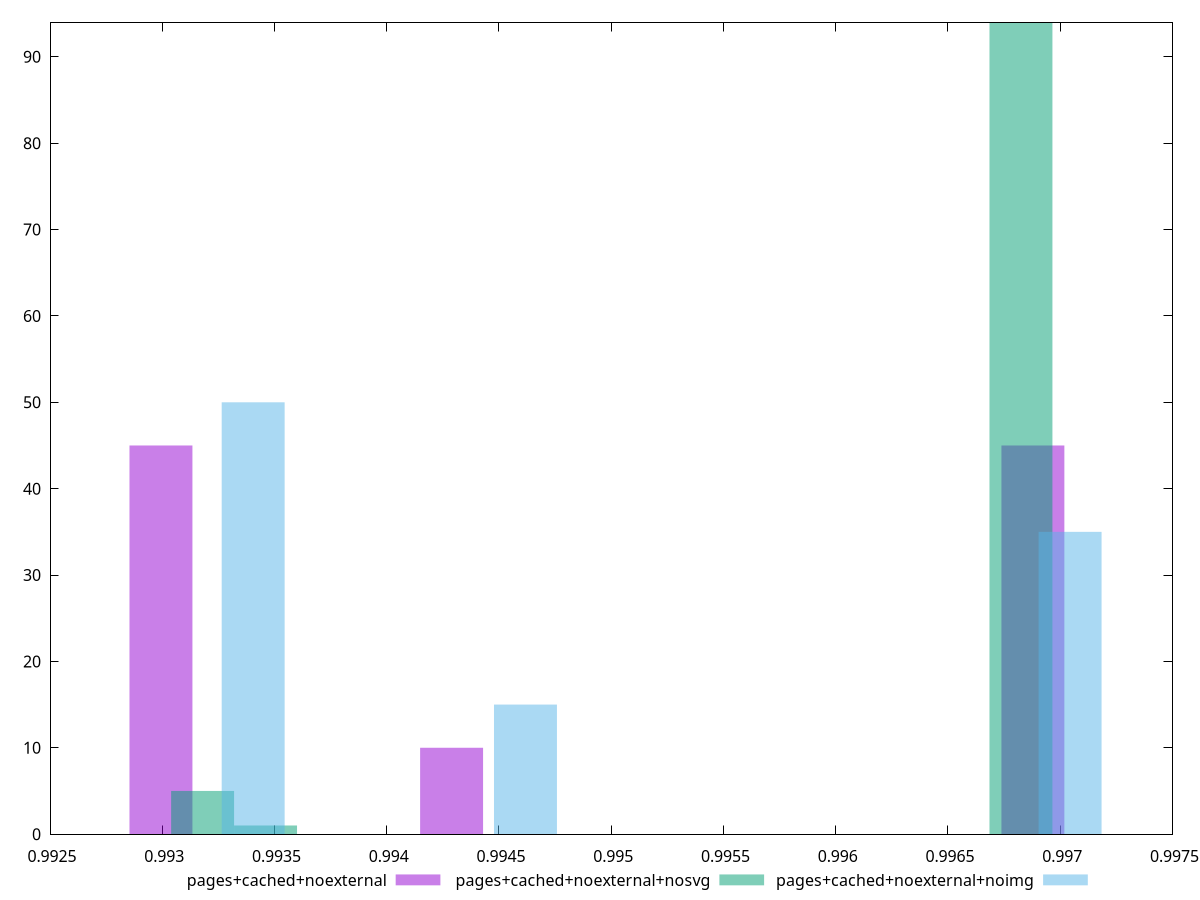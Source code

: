 $_pagesCachedNoexternal <<EOF
0.9968781518956439 45
0.9929942110441025 45
0.9942888579946163 10
EOF
$_pagesCachedNoexternalNosvg <<EOF
0.9968249670614677 94
0.9931797562114539 5
0.9934601570460704 1
EOF
$_pagesCachedNoexternalNoimg <<EOF
0.9970438036977002 35
0.9934049576988034 50
0.9946179063651024 15
EOF
set key outside below
set terminal pngcairo
set output "report_00004_2020-11-02T20-21-41.718Z/first-cpu-idle/first-cpu-idle_pages+cached+noexternal_pages+cached+noexternal+nosvg_pages+cached+noexternal+noimg+hist.png"
set boxwidth 0.00028040083461644663
set style fill transparent solid 0.5 noborder
set yrange [0:94]
plot $_pagesCachedNoexternal title "pages+cached+noexternal" with boxes ,$_pagesCachedNoexternalNosvg title "pages+cached+noexternal+nosvg" with boxes ,$_pagesCachedNoexternalNoimg title "pages+cached+noexternal+noimg" with boxes ,